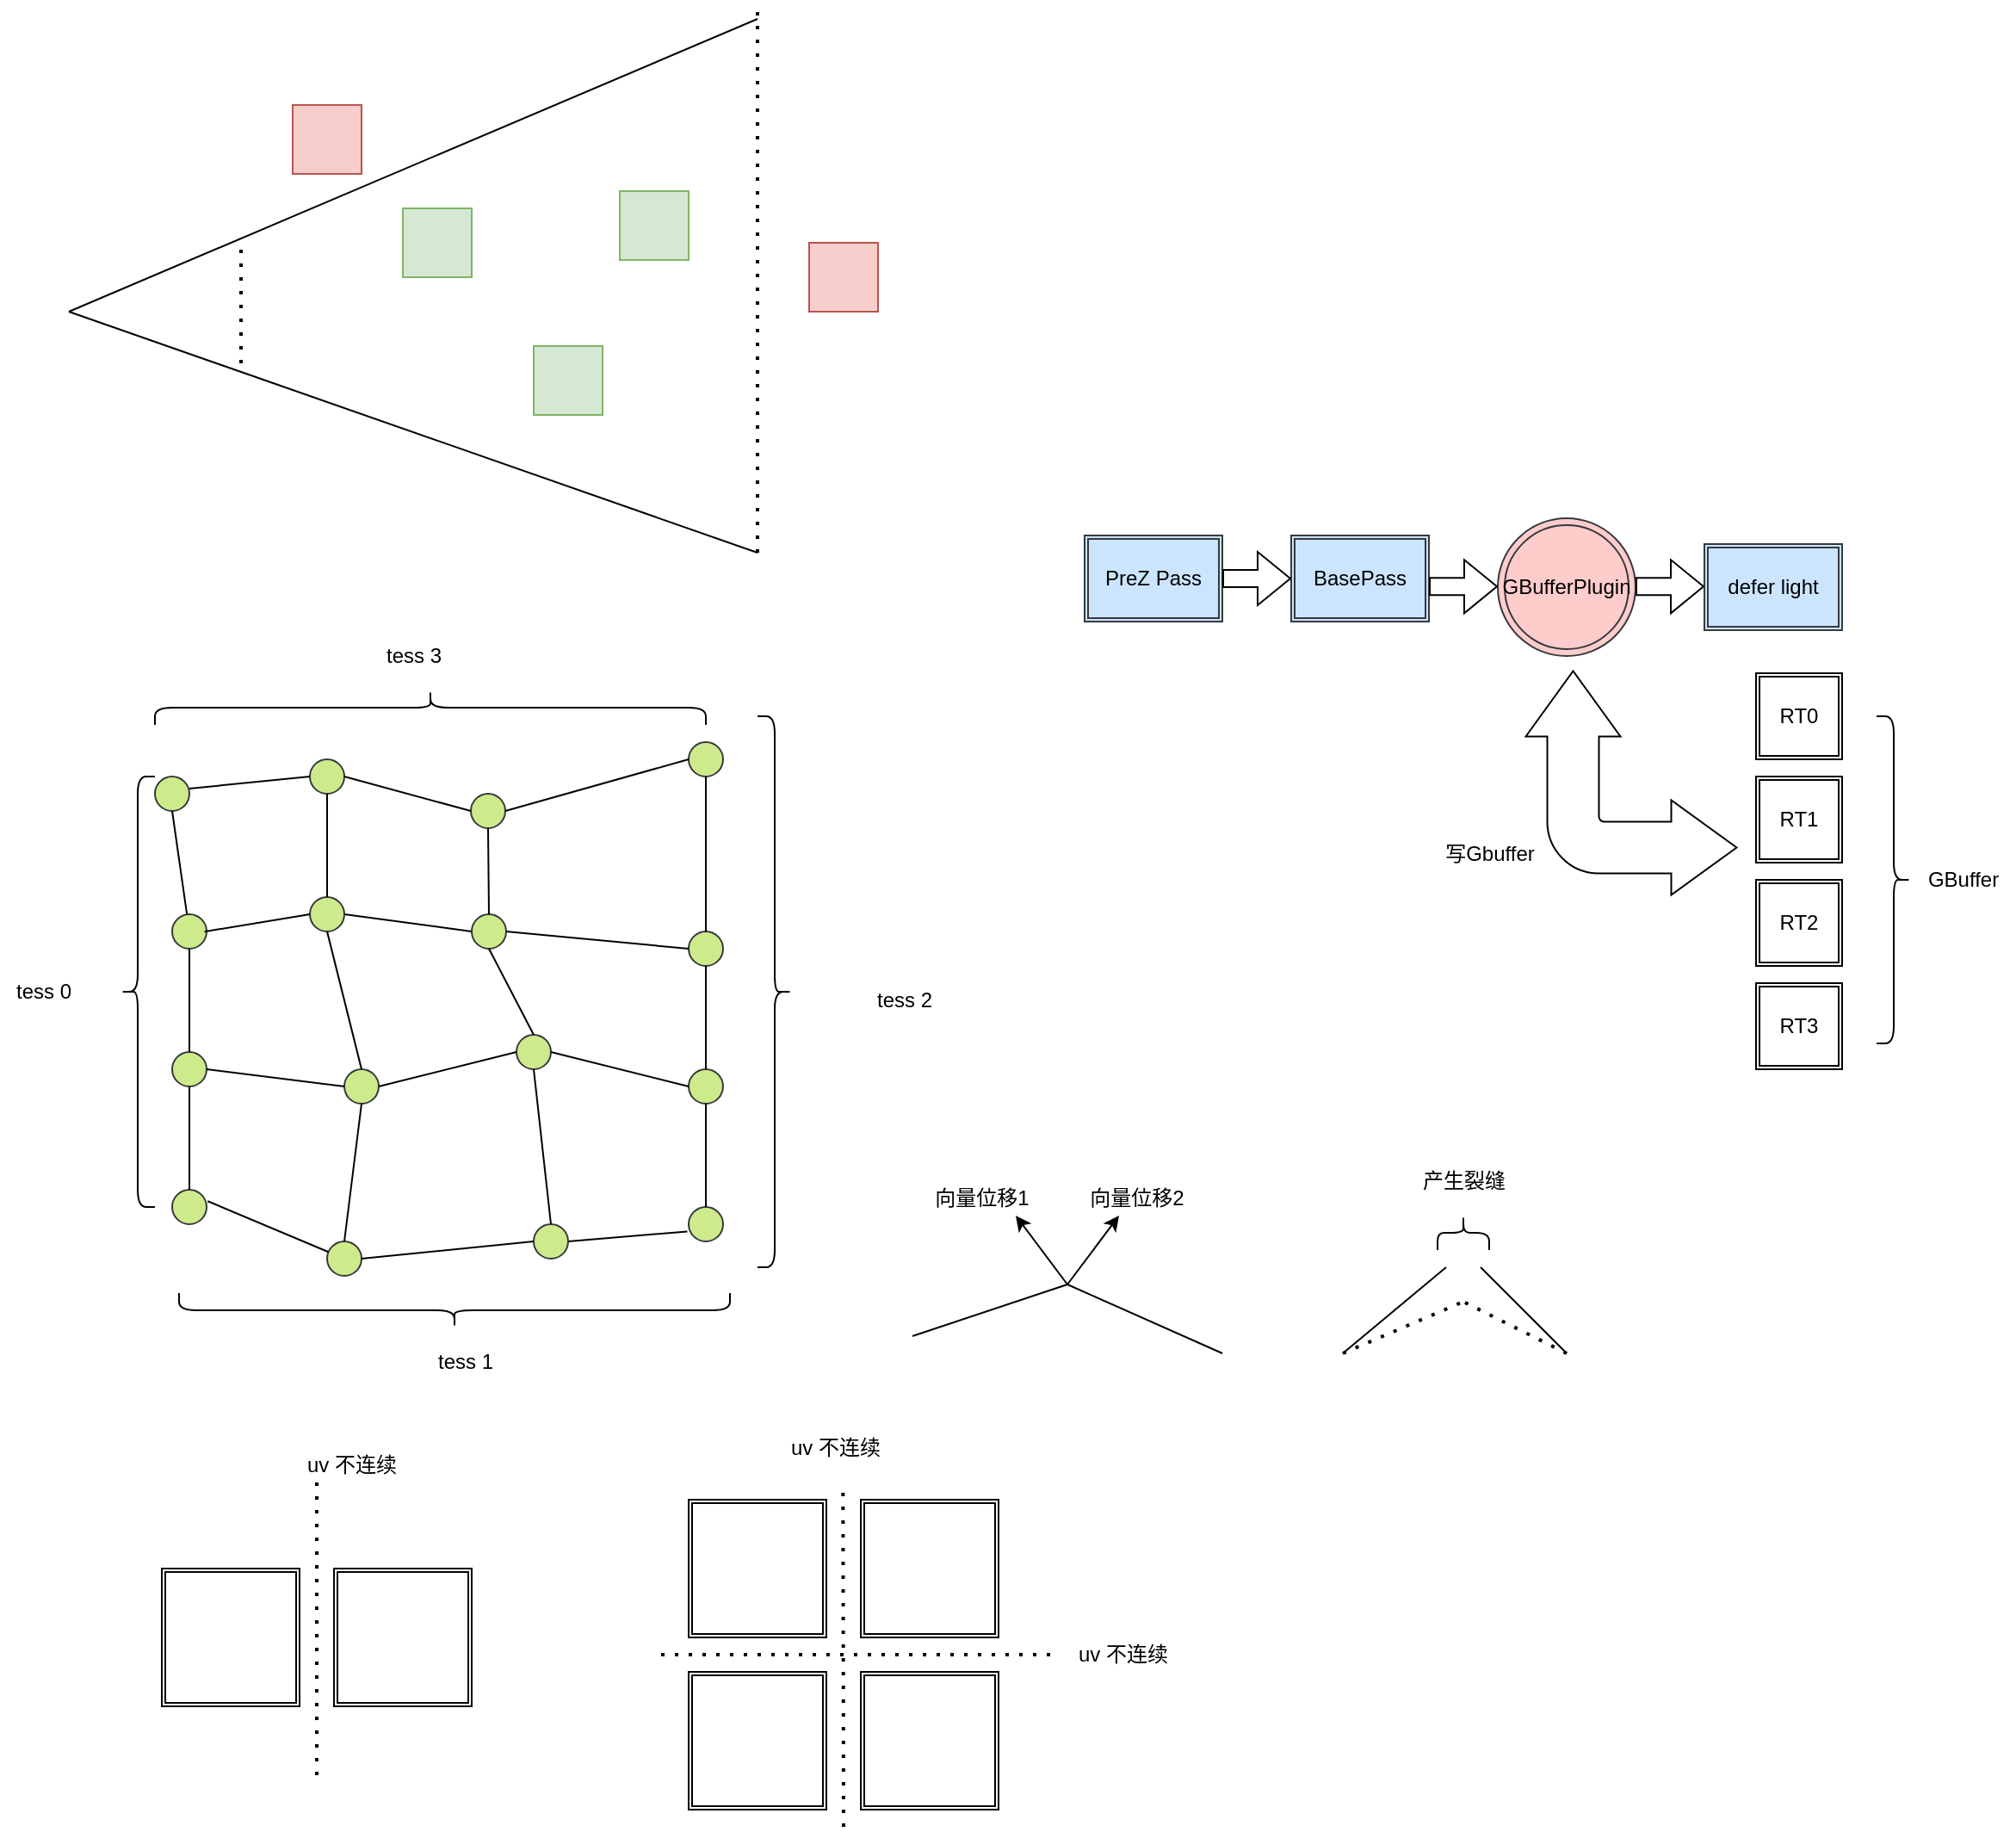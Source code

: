 <mxfile version="18.2.0" type="github">
  <diagram id="V45BcAfxhq44pD1mc0ro" name="Page-1">
    <mxGraphModel dx="957" dy="487" grid="1" gridSize="10" guides="1" tooltips="1" connect="1" arrows="1" fold="1" page="1" pageScale="1" pageWidth="827" pageHeight="1169" math="0" shadow="0">
      <root>
        <mxCell id="0" />
        <mxCell id="1" parent="0" />
        <mxCell id="wDWAoUszHM0MAh70KK85-18" value="" style="ellipse;whiteSpace=wrap;html=1;aspect=fixed;fillColor=#cdeb8b;strokeColor=#36393d;" vertex="1" parent="1">
          <mxGeometry x="240" y="610" width="20" height="20" as="geometry" />
        </mxCell>
        <mxCell id="wDWAoUszHM0MAh70KK85-2" value="" style="endArrow=none;html=1;rounded=0;" edge="1" parent="1">
          <mxGeometry width="50" height="50" relative="1" as="geometry">
            <mxPoint x="180" y="260" as="sourcePoint" />
            <mxPoint x="580" y="400" as="targetPoint" />
          </mxGeometry>
        </mxCell>
        <mxCell id="wDWAoUszHM0MAh70KK85-4" value="" style="endArrow=none;dashed=1;html=1;dashPattern=1 3;strokeWidth=2;rounded=0;" edge="1" parent="1">
          <mxGeometry width="50" height="50" relative="1" as="geometry">
            <mxPoint x="580" y="400" as="sourcePoint" />
            <mxPoint x="580" y="80" as="targetPoint" />
          </mxGeometry>
        </mxCell>
        <mxCell id="wDWAoUszHM0MAh70KK85-5" value="" style="endArrow=none;dashed=1;html=1;dashPattern=1 3;strokeWidth=2;rounded=0;" edge="1" parent="1">
          <mxGeometry width="50" height="50" relative="1" as="geometry">
            <mxPoint x="280" y="290" as="sourcePoint" />
            <mxPoint x="280" y="220" as="targetPoint" />
          </mxGeometry>
        </mxCell>
        <mxCell id="wDWAoUszHM0MAh70KK85-7" value="" style="whiteSpace=wrap;html=1;aspect=fixed;fillColor=#d5e8d4;strokeColor=#82b366;" vertex="1" parent="1">
          <mxGeometry x="374" y="200" width="40" height="40" as="geometry" />
        </mxCell>
        <mxCell id="wDWAoUszHM0MAh70KK85-9" value="" style="endArrow=none;html=1;rounded=0;" edge="1" parent="1">
          <mxGeometry width="50" height="50" relative="1" as="geometry">
            <mxPoint x="180" y="260" as="sourcePoint" />
            <mxPoint x="580" y="90" as="targetPoint" />
          </mxGeometry>
        </mxCell>
        <mxCell id="wDWAoUszHM0MAh70KK85-10" value="" style="whiteSpace=wrap;html=1;aspect=fixed;fillColor=#d5e8d4;strokeColor=#82b366;" vertex="1" parent="1">
          <mxGeometry x="450" y="280" width="40" height="40" as="geometry" />
        </mxCell>
        <mxCell id="wDWAoUszHM0MAh70KK85-11" value="" style="whiteSpace=wrap;html=1;aspect=fixed;fillColor=#d5e8d4;strokeColor=#82b366;" vertex="1" parent="1">
          <mxGeometry x="500" y="190" width="40" height="40" as="geometry" />
        </mxCell>
        <mxCell id="wDWAoUszHM0MAh70KK85-12" value="" style="whiteSpace=wrap;html=1;aspect=fixed;fillColor=#f8cecc;strokeColor=#b85450;" vertex="1" parent="1">
          <mxGeometry x="610" y="220" width="40" height="40" as="geometry" />
        </mxCell>
        <mxCell id="wDWAoUszHM0MAh70KK85-13" value="" style="whiteSpace=wrap;html=1;aspect=fixed;fillColor=#f8cecc;strokeColor=#b85450;" vertex="1" parent="1">
          <mxGeometry x="310" y="140" width="40" height="40" as="geometry" />
        </mxCell>
        <mxCell id="wDWAoUszHM0MAh70KK85-14" value="" style="ellipse;whiteSpace=wrap;html=1;aspect=fixed;fillColor=#cdeb8b;strokeColor=#36393d;" vertex="1" parent="1">
          <mxGeometry x="230" y="530" width="20" height="20" as="geometry" />
        </mxCell>
        <mxCell id="wDWAoUszHM0MAh70KK85-15" value="" style="ellipse;whiteSpace=wrap;html=1;aspect=fixed;fillColor=#cdeb8b;strokeColor=#36393d;" vertex="1" parent="1">
          <mxGeometry x="320" y="520" width="20" height="20" as="geometry" />
        </mxCell>
        <mxCell id="wDWAoUszHM0MAh70KK85-16" value="" style="ellipse;whiteSpace=wrap;html=1;aspect=fixed;fillColor=#cdeb8b;strokeColor=#36393d;" vertex="1" parent="1">
          <mxGeometry x="413.5" y="540" width="20" height="20" as="geometry" />
        </mxCell>
        <mxCell id="wDWAoUszHM0MAh70KK85-17" value="" style="ellipse;whiteSpace=wrap;html=1;aspect=fixed;fillColor=#cdeb8b;strokeColor=#36393d;" vertex="1" parent="1">
          <mxGeometry x="540" y="510" width="20" height="20" as="geometry" />
        </mxCell>
        <mxCell id="wDWAoUszHM0MAh70KK85-19" value="" style="ellipse;whiteSpace=wrap;html=1;aspect=fixed;fillColor=#cdeb8b;strokeColor=#36393d;" vertex="1" parent="1">
          <mxGeometry x="320" y="600" width="20" height="20" as="geometry" />
        </mxCell>
        <mxCell id="wDWAoUszHM0MAh70KK85-20" value="" style="ellipse;whiteSpace=wrap;html=1;aspect=fixed;fillColor=#cdeb8b;strokeColor=#36393d;" vertex="1" parent="1">
          <mxGeometry x="540" y="620" width="20" height="20" as="geometry" />
        </mxCell>
        <mxCell id="wDWAoUszHM0MAh70KK85-21" value="" style="ellipse;whiteSpace=wrap;html=1;aspect=fixed;fillColor=#cdeb8b;strokeColor=#36393d;" vertex="1" parent="1">
          <mxGeometry x="414" y="610" width="20" height="20" as="geometry" />
        </mxCell>
        <mxCell id="wDWAoUszHM0MAh70KK85-25" value="" style="ellipse;whiteSpace=wrap;html=1;aspect=fixed;fillColor=#cdeb8b;strokeColor=#36393d;" vertex="1" parent="1">
          <mxGeometry x="240" y="690" width="20" height="20" as="geometry" />
        </mxCell>
        <mxCell id="wDWAoUszHM0MAh70KK85-26" value="" style="ellipse;whiteSpace=wrap;html=1;aspect=fixed;fillColor=#cdeb8b;strokeColor=#36393d;" vertex="1" parent="1">
          <mxGeometry x="340" y="700" width="20" height="20" as="geometry" />
        </mxCell>
        <mxCell id="wDWAoUszHM0MAh70KK85-27" value="" style="ellipse;whiteSpace=wrap;html=1;aspect=fixed;fillColor=#cdeb8b;strokeColor=#36393d;" vertex="1" parent="1">
          <mxGeometry x="540" y="700" width="20" height="20" as="geometry" />
        </mxCell>
        <mxCell id="wDWAoUszHM0MAh70KK85-28" value="" style="ellipse;whiteSpace=wrap;html=1;aspect=fixed;fillColor=#cdeb8b;strokeColor=#36393d;" vertex="1" parent="1">
          <mxGeometry x="440" y="680" width="20" height="20" as="geometry" />
        </mxCell>
        <mxCell id="wDWAoUszHM0MAh70KK85-29" value="" style="ellipse;whiteSpace=wrap;html=1;aspect=fixed;fillColor=#cdeb8b;strokeColor=#36393d;" vertex="1" parent="1">
          <mxGeometry x="240" y="770" width="20" height="20" as="geometry" />
        </mxCell>
        <mxCell id="wDWAoUszHM0MAh70KK85-30" value="" style="ellipse;whiteSpace=wrap;html=1;aspect=fixed;fillColor=#cdeb8b;strokeColor=#36393d;" vertex="1" parent="1">
          <mxGeometry x="330" y="800" width="20" height="20" as="geometry" />
        </mxCell>
        <mxCell id="wDWAoUszHM0MAh70KK85-31" value="" style="ellipse;whiteSpace=wrap;html=1;aspect=fixed;fillColor=#cdeb8b;strokeColor=#36393d;" vertex="1" parent="1">
          <mxGeometry x="540" y="780" width="20" height="20" as="geometry" />
        </mxCell>
        <mxCell id="wDWAoUszHM0MAh70KK85-32" value="" style="ellipse;whiteSpace=wrap;html=1;aspect=fixed;fillColor=#cdeb8b;strokeColor=#36393d;" vertex="1" parent="1">
          <mxGeometry x="450" y="790" width="20" height="20" as="geometry" />
        </mxCell>
        <mxCell id="wDWAoUszHM0MAh70KK85-37" value="" style="endArrow=none;html=1;rounded=0;" edge="1" parent="1">
          <mxGeometry width="50" height="50" relative="1" as="geometry">
            <mxPoint x="250" y="537" as="sourcePoint" />
            <mxPoint x="320" y="530" as="targetPoint" />
          </mxGeometry>
        </mxCell>
        <mxCell id="wDWAoUszHM0MAh70KK85-38" value="" style="endArrow=none;html=1;rounded=0;exitX=1;exitY=0.5;exitDx=0;exitDy=0;entryX=0;entryY=0.5;entryDx=0;entryDy=0;" edge="1" parent="1" source="wDWAoUszHM0MAh70KK85-15" target="wDWAoUszHM0MAh70KK85-16">
          <mxGeometry width="50" height="50" relative="1" as="geometry">
            <mxPoint x="330" y="530" as="sourcePoint" />
            <mxPoint x="410" y="550" as="targetPoint" />
          </mxGeometry>
        </mxCell>
        <mxCell id="wDWAoUszHM0MAh70KK85-39" value="" style="endArrow=none;html=1;rounded=0;" edge="1" parent="1" target="wDWAoUszHM0MAh70KK85-18">
          <mxGeometry width="50" height="50" relative="1" as="geometry">
            <mxPoint x="240" y="550" as="sourcePoint" />
            <mxPoint x="270" y="600" as="targetPoint" />
          </mxGeometry>
        </mxCell>
        <mxCell id="wDWAoUszHM0MAh70KK85-40" value="" style="endArrow=none;html=1;rounded=0;exitX=0;exitY=0.5;exitDx=0;exitDy=0;" edge="1" parent="1" source="wDWAoUszHM0MAh70KK85-19">
          <mxGeometry width="50" height="50" relative="1" as="geometry">
            <mxPoint x="250" y="550" as="sourcePoint" />
            <mxPoint x="258.76" y="620.077" as="targetPoint" />
          </mxGeometry>
        </mxCell>
        <mxCell id="wDWAoUszHM0MAh70KK85-41" value="" style="endArrow=none;html=1;rounded=0;exitX=0.5;exitY=1;exitDx=0;exitDy=0;entryX=0.5;entryY=0;entryDx=0;entryDy=0;" edge="1" parent="1" source="wDWAoUszHM0MAh70KK85-18" target="wDWAoUszHM0MAh70KK85-25">
          <mxGeometry width="50" height="50" relative="1" as="geometry">
            <mxPoint x="260" y="560" as="sourcePoint" />
            <mxPoint x="250" y="680" as="targetPoint" />
          </mxGeometry>
        </mxCell>
        <mxCell id="wDWAoUszHM0MAh70KK85-42" value="" style="endArrow=none;html=1;rounded=0;exitX=0.5;exitY=0;exitDx=0;exitDy=0;entryX=0.5;entryY=1;entryDx=0;entryDy=0;" edge="1" parent="1" source="wDWAoUszHM0MAh70KK85-29" target="wDWAoUszHM0MAh70KK85-25">
          <mxGeometry width="50" height="50" relative="1" as="geometry">
            <mxPoint x="330.0" y="620" as="sourcePoint" />
            <mxPoint x="268.76" y="630.077" as="targetPoint" />
          </mxGeometry>
        </mxCell>
        <mxCell id="wDWAoUszHM0MAh70KK85-43" value="" style="endArrow=none;html=1;rounded=0;exitX=0;exitY=0.5;exitDx=0;exitDy=0;entryX=1;entryY=0.5;entryDx=0;entryDy=0;" edge="1" parent="1" source="wDWAoUszHM0MAh70KK85-26" target="wDWAoUszHM0MAh70KK85-25">
          <mxGeometry width="50" height="50" relative="1" as="geometry">
            <mxPoint x="330.0" y="620" as="sourcePoint" />
            <mxPoint x="268.76" y="630.077" as="targetPoint" />
          </mxGeometry>
        </mxCell>
        <mxCell id="wDWAoUszHM0MAh70KK85-44" value="" style="endArrow=none;html=1;rounded=0;exitX=0;exitY=0.5;exitDx=0;exitDy=0;entryX=1;entryY=0.5;entryDx=0;entryDy=0;" edge="1" parent="1" source="wDWAoUszHM0MAh70KK85-21" target="wDWAoUszHM0MAh70KK85-19">
          <mxGeometry width="50" height="50" relative="1" as="geometry">
            <mxPoint x="330.0" y="620" as="sourcePoint" />
            <mxPoint x="268.76" y="630.077" as="targetPoint" />
          </mxGeometry>
        </mxCell>
        <mxCell id="wDWAoUszHM0MAh70KK85-45" value="" style="endArrow=none;html=1;rounded=0;exitX=0.5;exitY=1;exitDx=0;exitDy=0;entryX=0.5;entryY=0;entryDx=0;entryDy=0;" edge="1" parent="1" source="wDWAoUszHM0MAh70KK85-15" target="wDWAoUszHM0MAh70KK85-19">
          <mxGeometry width="50" height="50" relative="1" as="geometry">
            <mxPoint x="250" y="560" as="sourcePoint" />
            <mxPoint x="258.586" y="620.101" as="targetPoint" />
          </mxGeometry>
        </mxCell>
        <mxCell id="wDWAoUszHM0MAh70KK85-46" value="" style="endArrow=none;html=1;rounded=0;exitX=0.5;exitY=1;exitDx=0;exitDy=0;entryX=0.5;entryY=0;entryDx=0;entryDy=0;" edge="1" parent="1" source="wDWAoUszHM0MAh70KK85-19" target="wDWAoUszHM0MAh70KK85-26">
          <mxGeometry width="50" height="50" relative="1" as="geometry">
            <mxPoint x="340.0" y="550" as="sourcePoint" />
            <mxPoint x="340.0" y="610" as="targetPoint" />
          </mxGeometry>
        </mxCell>
        <mxCell id="wDWAoUszHM0MAh70KK85-47" value="" style="endArrow=none;html=1;rounded=0;exitX=0;exitY=0.5;exitDx=0;exitDy=0;entryX=1;entryY=0.5;entryDx=0;entryDy=0;" edge="1" parent="1" source="wDWAoUszHM0MAh70KK85-17" target="wDWAoUszHM0MAh70KK85-16">
          <mxGeometry width="50" height="50" relative="1" as="geometry">
            <mxPoint x="424" y="630" as="sourcePoint" />
            <mxPoint x="350.0" y="620" as="targetPoint" />
          </mxGeometry>
        </mxCell>
        <mxCell id="wDWAoUszHM0MAh70KK85-48" value="" style="endArrow=none;html=1;rounded=0;exitX=0.5;exitY=1;exitDx=0;exitDy=0;entryX=0.5;entryY=0;entryDx=0;entryDy=0;" edge="1" parent="1" source="wDWAoUszHM0MAh70KK85-16" target="wDWAoUszHM0MAh70KK85-21">
          <mxGeometry width="50" height="50" relative="1" as="geometry">
            <mxPoint x="340.0" y="550" as="sourcePoint" />
            <mxPoint x="340.0" y="610" as="targetPoint" />
          </mxGeometry>
        </mxCell>
        <mxCell id="wDWAoUszHM0MAh70KK85-49" value="" style="endArrow=none;html=1;rounded=0;exitX=0.5;exitY=1;exitDx=0;exitDy=0;entryX=0.5;entryY=0;entryDx=0;entryDy=0;" edge="1" parent="1" source="wDWAoUszHM0MAh70KK85-17" target="wDWAoUszHM0MAh70KK85-20">
          <mxGeometry width="50" height="50" relative="1" as="geometry">
            <mxPoint x="433.5" y="570" as="sourcePoint" />
            <mxPoint x="434" y="620" as="targetPoint" />
          </mxGeometry>
        </mxCell>
        <mxCell id="wDWAoUszHM0MAh70KK85-50" value="" style="endArrow=none;html=1;rounded=0;exitX=0.5;exitY=1;exitDx=0;exitDy=0;entryX=0.5;entryY=0;entryDx=0;entryDy=0;" edge="1" parent="1" source="wDWAoUszHM0MAh70KK85-20" target="wDWAoUszHM0MAh70KK85-27">
          <mxGeometry width="50" height="50" relative="1" as="geometry">
            <mxPoint x="560" y="540" as="sourcePoint" />
            <mxPoint x="560" y="630" as="targetPoint" />
          </mxGeometry>
        </mxCell>
        <mxCell id="wDWAoUszHM0MAh70KK85-51" value="" style="endArrow=none;html=1;rounded=0;exitX=0.5;exitY=1;exitDx=0;exitDy=0;entryX=0.5;entryY=0;entryDx=0;entryDy=0;" edge="1" parent="1" source="wDWAoUszHM0MAh70KK85-27" target="wDWAoUszHM0MAh70KK85-31">
          <mxGeometry width="50" height="50" relative="1" as="geometry">
            <mxPoint x="570" y="550" as="sourcePoint" />
            <mxPoint x="570" y="640" as="targetPoint" />
          </mxGeometry>
        </mxCell>
        <mxCell id="wDWAoUszHM0MAh70KK85-52" value="" style="endArrow=none;html=1;rounded=0;exitX=0.5;exitY=1;exitDx=0;exitDy=0;entryX=0.5;entryY=0;entryDx=0;entryDy=0;" edge="1" parent="1" source="wDWAoUszHM0MAh70KK85-21" target="wDWAoUszHM0MAh70KK85-28">
          <mxGeometry width="50" height="50" relative="1" as="geometry">
            <mxPoint x="580" y="560" as="sourcePoint" />
            <mxPoint x="580" y="650" as="targetPoint" />
          </mxGeometry>
        </mxCell>
        <mxCell id="wDWAoUszHM0MAh70KK85-53" value="" style="endArrow=none;html=1;rounded=0;exitX=0.5;exitY=1;exitDx=0;exitDy=0;entryX=0.5;entryY=0;entryDx=0;entryDy=0;" edge="1" parent="1" source="wDWAoUszHM0MAh70KK85-28" target="wDWAoUszHM0MAh70KK85-32">
          <mxGeometry width="50" height="50" relative="1" as="geometry">
            <mxPoint x="590" y="570" as="sourcePoint" />
            <mxPoint x="590" y="660" as="targetPoint" />
          </mxGeometry>
        </mxCell>
        <mxCell id="wDWAoUszHM0MAh70KK85-54" value="" style="endArrow=none;html=1;rounded=0;exitX=0.5;exitY=1;exitDx=0;exitDy=0;entryX=0.5;entryY=0;entryDx=0;entryDy=0;" edge="1" parent="1" source="wDWAoUszHM0MAh70KK85-26" target="wDWAoUszHM0MAh70KK85-30">
          <mxGeometry width="50" height="50" relative="1" as="geometry">
            <mxPoint x="600" y="580" as="sourcePoint" />
            <mxPoint x="600" y="670" as="targetPoint" />
          </mxGeometry>
        </mxCell>
        <mxCell id="wDWAoUszHM0MAh70KK85-55" value="" style="endArrow=none;html=1;rounded=0;exitX=0;exitY=0.5;exitDx=0;exitDy=0;entryX=1;entryY=0.5;entryDx=0;entryDy=0;" edge="1" parent="1" source="wDWAoUszHM0MAh70KK85-28" target="wDWAoUszHM0MAh70KK85-26">
          <mxGeometry width="50" height="50" relative="1" as="geometry">
            <mxPoint x="424" y="630" as="sourcePoint" />
            <mxPoint x="350.0" y="620" as="targetPoint" />
          </mxGeometry>
        </mxCell>
        <mxCell id="wDWAoUszHM0MAh70KK85-56" value="" style="endArrow=none;html=1;rounded=0;exitX=0;exitY=0.5;exitDx=0;exitDy=0;entryX=1;entryY=0.5;entryDx=0;entryDy=0;" edge="1" parent="1" source="wDWAoUszHM0MAh70KK85-20" target="wDWAoUszHM0MAh70KK85-21">
          <mxGeometry width="50" height="50" relative="1" as="geometry">
            <mxPoint x="434" y="640" as="sourcePoint" />
            <mxPoint x="360.0" y="630" as="targetPoint" />
          </mxGeometry>
        </mxCell>
        <mxCell id="wDWAoUszHM0MAh70KK85-57" value="" style="endArrow=none;html=1;rounded=0;exitX=0;exitY=0.5;exitDx=0;exitDy=0;entryX=1;entryY=0.5;entryDx=0;entryDy=0;" edge="1" parent="1" source="wDWAoUszHM0MAh70KK85-27" target="wDWAoUszHM0MAh70KK85-28">
          <mxGeometry width="50" height="50" relative="1" as="geometry">
            <mxPoint x="444" y="650" as="sourcePoint" />
            <mxPoint x="370.0" y="640" as="targetPoint" />
          </mxGeometry>
        </mxCell>
        <mxCell id="wDWAoUszHM0MAh70KK85-58" value="" style="endArrow=none;html=1;rounded=0;entryX=1.033;entryY=0.331;entryDx=0;entryDy=0;entryPerimeter=0;" edge="1" parent="1" source="wDWAoUszHM0MAh70KK85-30" target="wDWAoUszHM0MAh70KK85-29">
          <mxGeometry width="50" height="50" relative="1" as="geometry">
            <mxPoint x="340" y="770" as="sourcePoint" />
            <mxPoint x="266.0" y="760" as="targetPoint" />
          </mxGeometry>
        </mxCell>
        <mxCell id="wDWAoUszHM0MAh70KK85-59" value="" style="endArrow=none;html=1;rounded=0;exitX=0;exitY=0.5;exitDx=0;exitDy=0;entryX=1;entryY=0.5;entryDx=0;entryDy=0;" edge="1" parent="1" source="wDWAoUszHM0MAh70KK85-32">
          <mxGeometry width="50" height="50" relative="1" as="geometry">
            <mxPoint x="424" y="820" as="sourcePoint" />
            <mxPoint x="350.0" y="810" as="targetPoint" />
          </mxGeometry>
        </mxCell>
        <mxCell id="wDWAoUszHM0MAh70KK85-60" value="" style="endArrow=none;html=1;rounded=0;exitX=-0.038;exitY=0.712;exitDx=0;exitDy=0;entryX=1;entryY=0.5;entryDx=0;entryDy=0;exitPerimeter=0;" edge="1" parent="1" source="wDWAoUszHM0MAh70KK85-31">
          <mxGeometry width="50" height="50" relative="1" as="geometry">
            <mxPoint x="544" y="810" as="sourcePoint" />
            <mxPoint x="470.0" y="800" as="targetPoint" />
          </mxGeometry>
        </mxCell>
        <mxCell id="wDWAoUszHM0MAh70KK85-61" value="" style="shape=curlyBracket;whiteSpace=wrap;html=1;rounded=1;" vertex="1" parent="1">
          <mxGeometry x="210" y="530" width="20" height="250" as="geometry" />
        </mxCell>
        <mxCell id="wDWAoUszHM0MAh70KK85-64" value="" style="shape=curlyBracket;whiteSpace=wrap;html=1;rounded=1;rotation=90;" vertex="1" parent="1">
          <mxGeometry x="380" y="330" width="20" height="320" as="geometry" />
        </mxCell>
        <mxCell id="wDWAoUszHM0MAh70KK85-65" value="" style="shape=curlyBracket;whiteSpace=wrap;html=1;rounded=1;rotation=-90;" vertex="1" parent="1">
          <mxGeometry x="394" y="680" width="20" height="320" as="geometry" />
        </mxCell>
        <mxCell id="wDWAoUszHM0MAh70KK85-66" value="" style="shape=curlyBracket;whiteSpace=wrap;html=1;rounded=1;rotation=-180;" vertex="1" parent="1">
          <mxGeometry x="580" y="495" width="20" height="320" as="geometry" />
        </mxCell>
        <mxCell id="wDWAoUszHM0MAh70KK85-67" value="tess 0" style="text;html=1;align=center;verticalAlign=middle;resizable=0;points=[];autosize=1;strokeColor=none;fillColor=none;" vertex="1" parent="1">
          <mxGeometry x="140" y="645" width="50" height="20" as="geometry" />
        </mxCell>
        <mxCell id="wDWAoUszHM0MAh70KK85-68" value="tess 1" style="text;html=1;align=center;verticalAlign=middle;resizable=0;points=[];autosize=1;strokeColor=none;fillColor=none;" vertex="1" parent="1">
          <mxGeometry x="385" y="860" width="50" height="20" as="geometry" />
        </mxCell>
        <mxCell id="wDWAoUszHM0MAh70KK85-69" value="tess 2&lt;br&gt;" style="text;html=1;align=center;verticalAlign=middle;resizable=0;points=[];autosize=1;strokeColor=none;fillColor=none;" vertex="1" parent="1">
          <mxGeometry x="640" y="650" width="50" height="20" as="geometry" />
        </mxCell>
        <mxCell id="wDWAoUszHM0MAh70KK85-70" value="tess 3" style="text;html=1;align=center;verticalAlign=middle;resizable=0;points=[];autosize=1;strokeColor=none;fillColor=none;" vertex="1" parent="1">
          <mxGeometry x="355" y="450" width="50" height="20" as="geometry" />
        </mxCell>
        <mxCell id="wDWAoUszHM0MAh70KK85-71" value="" style="endArrow=none;html=1;rounded=0;" edge="1" parent="1">
          <mxGeometry width="50" height="50" relative="1" as="geometry">
            <mxPoint x="670" y="855" as="sourcePoint" />
            <mxPoint x="760" y="825" as="targetPoint" />
          </mxGeometry>
        </mxCell>
        <mxCell id="wDWAoUszHM0MAh70KK85-73" value="" style="endArrow=none;html=1;rounded=0;" edge="1" parent="1">
          <mxGeometry width="50" height="50" relative="1" as="geometry">
            <mxPoint x="850" y="865" as="sourcePoint" />
            <mxPoint x="760" y="825" as="targetPoint" />
          </mxGeometry>
        </mxCell>
        <mxCell id="wDWAoUszHM0MAh70KK85-74" value="" style="endArrow=classic;html=1;rounded=0;" edge="1" parent="1">
          <mxGeometry width="50" height="50" relative="1" as="geometry">
            <mxPoint x="760" y="825" as="sourcePoint" />
            <mxPoint x="730" y="785" as="targetPoint" />
          </mxGeometry>
        </mxCell>
        <mxCell id="wDWAoUszHM0MAh70KK85-75" value="" style="endArrow=classic;html=1;rounded=0;" edge="1" parent="1">
          <mxGeometry width="50" height="50" relative="1" as="geometry">
            <mxPoint x="760" y="825" as="sourcePoint" />
            <mxPoint x="790" y="785" as="targetPoint" />
          </mxGeometry>
        </mxCell>
        <mxCell id="wDWAoUszHM0MAh70KK85-77" value="" style="endArrow=none;html=1;rounded=0;" edge="1" parent="1">
          <mxGeometry width="50" height="50" relative="1" as="geometry">
            <mxPoint x="920" y="865" as="sourcePoint" />
            <mxPoint x="980" y="815" as="targetPoint" />
          </mxGeometry>
        </mxCell>
        <mxCell id="wDWAoUszHM0MAh70KK85-78" value="" style="endArrow=none;html=1;rounded=0;" edge="1" parent="1">
          <mxGeometry width="50" height="50" relative="1" as="geometry">
            <mxPoint x="1000" y="815" as="sourcePoint" />
            <mxPoint x="1050" y="865" as="targetPoint" />
          </mxGeometry>
        </mxCell>
        <mxCell id="wDWAoUszHM0MAh70KK85-79" value="" style="endArrow=none;dashed=1;html=1;dashPattern=1 3;strokeWidth=2;rounded=0;" edge="1" parent="1">
          <mxGeometry width="50" height="50" relative="1" as="geometry">
            <mxPoint x="920" y="865" as="sourcePoint" />
            <mxPoint x="990" y="835" as="targetPoint" />
          </mxGeometry>
        </mxCell>
        <mxCell id="wDWAoUszHM0MAh70KK85-80" value="" style="endArrow=none;dashed=1;html=1;dashPattern=1 3;strokeWidth=2;rounded=0;" edge="1" parent="1">
          <mxGeometry width="50" height="50" relative="1" as="geometry">
            <mxPoint x="1050" y="865" as="sourcePoint" />
            <mxPoint x="990" y="835" as="targetPoint" />
          </mxGeometry>
        </mxCell>
        <mxCell id="wDWAoUszHM0MAh70KK85-81" value="向量位移1" style="text;html=1;align=center;verticalAlign=middle;resizable=0;points=[];autosize=1;strokeColor=none;fillColor=none;" vertex="1" parent="1">
          <mxGeometry x="675" y="765" width="70" height="20" as="geometry" />
        </mxCell>
        <mxCell id="wDWAoUszHM0MAh70KK85-82" value="向量位移2" style="text;html=1;align=center;verticalAlign=middle;resizable=0;points=[];autosize=1;strokeColor=none;fillColor=none;" vertex="1" parent="1">
          <mxGeometry x="765" y="765" width="70" height="20" as="geometry" />
        </mxCell>
        <mxCell id="wDWAoUszHM0MAh70KK85-83" value="" style="shape=curlyBracket;whiteSpace=wrap;html=1;rounded=1;rotation=90;size=0.5;" vertex="1" parent="1">
          <mxGeometry x="980" y="780" width="20" height="30" as="geometry" />
        </mxCell>
        <mxCell id="wDWAoUszHM0MAh70KK85-85" value="产生裂缝" style="text;html=1;align=center;verticalAlign=middle;resizable=0;points=[];autosize=1;strokeColor=none;fillColor=none;" vertex="1" parent="1">
          <mxGeometry x="960" y="755" width="60" height="20" as="geometry" />
        </mxCell>
        <mxCell id="wDWAoUszHM0MAh70KK85-86" value="" style="shape=ext;double=1;whiteSpace=wrap;html=1;aspect=fixed;" vertex="1" parent="1">
          <mxGeometry x="234" y="990" width="80" height="80" as="geometry" />
        </mxCell>
        <mxCell id="wDWAoUszHM0MAh70KK85-87" value="" style="shape=ext;double=1;whiteSpace=wrap;html=1;aspect=fixed;" vertex="1" parent="1">
          <mxGeometry x="334" y="990" width="80" height="80" as="geometry" />
        </mxCell>
        <mxCell id="wDWAoUszHM0MAh70KK85-88" value="" style="shape=ext;double=1;whiteSpace=wrap;html=1;aspect=fixed;" vertex="1" parent="1">
          <mxGeometry x="540" y="950" width="80" height="80" as="geometry" />
        </mxCell>
        <mxCell id="wDWAoUszHM0MAh70KK85-89" value="" style="shape=ext;double=1;whiteSpace=wrap;html=1;aspect=fixed;" vertex="1" parent="1">
          <mxGeometry x="640" y="950" width="80" height="80" as="geometry" />
        </mxCell>
        <mxCell id="wDWAoUszHM0MAh70KK85-90" value="" style="shape=ext;double=1;whiteSpace=wrap;html=1;aspect=fixed;" vertex="1" parent="1">
          <mxGeometry x="540" y="1050" width="80" height="80" as="geometry" />
        </mxCell>
        <mxCell id="wDWAoUszHM0MAh70KK85-92" value="" style="endArrow=none;dashed=1;html=1;dashPattern=1 3;strokeWidth=2;rounded=0;" edge="1" parent="1">
          <mxGeometry width="50" height="50" relative="1" as="geometry">
            <mxPoint x="324" y="1110" as="sourcePoint" />
            <mxPoint x="324" y="940" as="targetPoint" />
          </mxGeometry>
        </mxCell>
        <mxCell id="wDWAoUszHM0MAh70KK85-93" value="" style="endArrow=none;dashed=1;html=1;dashPattern=1 3;strokeWidth=2;rounded=0;" edge="1" parent="1">
          <mxGeometry width="50" height="50" relative="1" as="geometry">
            <mxPoint x="630" y="1140" as="sourcePoint" />
            <mxPoint x="629.66" y="940" as="targetPoint" />
          </mxGeometry>
        </mxCell>
        <mxCell id="wDWAoUszHM0MAh70KK85-94" value="" style="shape=ext;double=1;whiteSpace=wrap;html=1;aspect=fixed;" vertex="1" parent="1">
          <mxGeometry x="640" y="1050" width="80" height="80" as="geometry" />
        </mxCell>
        <mxCell id="wDWAoUszHM0MAh70KK85-95" value="" style="endArrow=none;dashed=1;html=1;dashPattern=1 3;strokeWidth=2;rounded=0;" edge="1" parent="1">
          <mxGeometry width="50" height="50" relative="1" as="geometry">
            <mxPoint x="750" y="1040" as="sourcePoint" />
            <mxPoint x="520" y="1040" as="targetPoint" />
          </mxGeometry>
        </mxCell>
        <mxCell id="wDWAoUszHM0MAh70KK85-96" value="uv 不连续" style="text;html=1;align=center;verticalAlign=middle;resizable=0;points=[];autosize=1;strokeColor=none;fillColor=none;" vertex="1" parent="1">
          <mxGeometry x="309" y="920" width="70" height="20" as="geometry" />
        </mxCell>
        <mxCell id="wDWAoUszHM0MAh70KK85-97" value="uv 不连续" style="text;html=1;align=center;verticalAlign=middle;resizable=0;points=[];autosize=1;strokeColor=none;fillColor=none;" vertex="1" parent="1">
          <mxGeometry x="590" y="910" width="70" height="20" as="geometry" />
        </mxCell>
        <mxCell id="wDWAoUszHM0MAh70KK85-98" value="uv 不连续" style="text;html=1;align=center;verticalAlign=middle;resizable=0;points=[];autosize=1;strokeColor=none;fillColor=none;" vertex="1" parent="1">
          <mxGeometry x="757" y="1030" width="70" height="20" as="geometry" />
        </mxCell>
        <mxCell id="wDWAoUszHM0MAh70KK85-99" value="PreZ Pass" style="shape=ext;double=1;rounded=0;whiteSpace=wrap;html=1;fillColor=#cce5ff;strokeColor=#36393d;" vertex="1" parent="1">
          <mxGeometry x="770" y="390" width="80" height="50" as="geometry" />
        </mxCell>
        <mxCell id="wDWAoUszHM0MAh70KK85-100" value="BasePass" style="shape=ext;double=1;rounded=0;whiteSpace=wrap;html=1;fillColor=#cce5ff;strokeColor=#36393d;" vertex="1" parent="1">
          <mxGeometry x="890" y="390" width="80" height="50" as="geometry" />
        </mxCell>
        <mxCell id="wDWAoUszHM0MAh70KK85-101" value="GBufferPlugin" style="ellipse;shape=doubleEllipse;whiteSpace=wrap;html=1;aspect=fixed;fillColor=#ffcccc;strokeColor=#36393d;" vertex="1" parent="1">
          <mxGeometry x="1010" y="380" width="80" height="80" as="geometry" />
        </mxCell>
        <mxCell id="wDWAoUszHM0MAh70KK85-102" value="defer light" style="shape=ext;double=1;rounded=0;whiteSpace=wrap;html=1;fillColor=#cce5ff;strokeColor=#36393d;" vertex="1" parent="1">
          <mxGeometry x="1130" y="395" width="80" height="50" as="geometry" />
        </mxCell>
        <mxCell id="wDWAoUszHM0MAh70KK85-105" value="" style="shape=flexArrow;endArrow=classic;html=1;rounded=0;exitX=1;exitY=0.5;exitDx=0;exitDy=0;" edge="1" parent="1" source="wDWAoUszHM0MAh70KK85-99" target="wDWAoUszHM0MAh70KK85-100">
          <mxGeometry width="50" height="50" relative="1" as="geometry">
            <mxPoint x="860" y="350" as="sourcePoint" />
            <mxPoint x="900" y="360" as="targetPoint" />
          </mxGeometry>
        </mxCell>
        <mxCell id="wDWAoUszHM0MAh70KK85-106" value="" style="shape=flexArrow;endArrow=classic;html=1;rounded=0;exitX=1;exitY=0.5;exitDx=0;exitDy=0;" edge="1" parent="1">
          <mxGeometry width="50" height="50" relative="1" as="geometry">
            <mxPoint x="970.0" y="419.66" as="sourcePoint" />
            <mxPoint x="1010.0" y="419.66" as="targetPoint" />
          </mxGeometry>
        </mxCell>
        <mxCell id="wDWAoUszHM0MAh70KK85-107" value="" style="shape=flexArrow;endArrow=classic;html=1;rounded=0;exitX=1;exitY=0.5;exitDx=0;exitDy=0;" edge="1" parent="1">
          <mxGeometry width="50" height="50" relative="1" as="geometry">
            <mxPoint x="1090.0" y="419.66" as="sourcePoint" />
            <mxPoint x="1130.0" y="419.66" as="targetPoint" />
          </mxGeometry>
        </mxCell>
        <mxCell id="wDWAoUszHM0MAh70KK85-110" value="RT0" style="shape=ext;double=1;whiteSpace=wrap;html=1;aspect=fixed;" vertex="1" parent="1">
          <mxGeometry x="1160" y="470" width="50" height="50" as="geometry" />
        </mxCell>
        <mxCell id="wDWAoUszHM0MAh70KK85-111" value="RT1" style="shape=ext;double=1;whiteSpace=wrap;html=1;aspect=fixed;" vertex="1" parent="1">
          <mxGeometry x="1160" y="530" width="50" height="50" as="geometry" />
        </mxCell>
        <mxCell id="wDWAoUszHM0MAh70KK85-112" value="RT2" style="shape=ext;double=1;whiteSpace=wrap;html=1;aspect=fixed;" vertex="1" parent="1">
          <mxGeometry x="1160" y="590" width="50" height="50" as="geometry" />
        </mxCell>
        <mxCell id="wDWAoUszHM0MAh70KK85-113" value="RT3" style="shape=ext;double=1;whiteSpace=wrap;html=1;aspect=fixed;" vertex="1" parent="1">
          <mxGeometry x="1160" y="650" width="50" height="50" as="geometry" />
        </mxCell>
        <mxCell id="wDWAoUszHM0MAh70KK85-114" value="" style="shape=curlyBracket;whiteSpace=wrap;html=1;rounded=1;flipH=1;" vertex="1" parent="1">
          <mxGeometry x="1230" y="495" width="20" height="190" as="geometry" />
        </mxCell>
        <mxCell id="wDWAoUszHM0MAh70KK85-115" value="GBuffer" style="text;html=1;align=center;verticalAlign=middle;resizable=0;points=[];autosize=1;strokeColor=none;fillColor=none;" vertex="1" parent="1">
          <mxGeometry x="1250" y="580" width="60" height="20" as="geometry" />
        </mxCell>
        <mxCell id="wDWAoUszHM0MAh70KK85-116" value="" style="html=1;shadow=0;dashed=0;align=center;verticalAlign=middle;shape=mxgraph.arrows2.bendDoubleArrow;dy=15;dx=38;arrowHead=55;rounded=1;rotation=-90;" vertex="1" parent="1">
          <mxGeometry x="1022.5" y="472.5" width="130" height="122.5" as="geometry" />
        </mxCell>
        <mxCell id="wDWAoUszHM0MAh70KK85-117" value="写Gbuffer&lt;br&gt;" style="text;html=1;align=center;verticalAlign=middle;resizable=0;points=[];autosize=1;strokeColor=none;fillColor=none;" vertex="1" parent="1">
          <mxGeometry x="970" y="565" width="70" height="20" as="geometry" />
        </mxCell>
      </root>
    </mxGraphModel>
  </diagram>
</mxfile>
